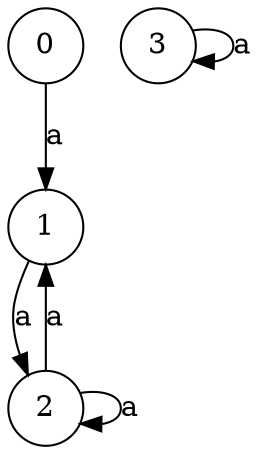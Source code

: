 digraph G {
"n0"[label="0"shape=circle color="black"];
"n1"[label="1"shape=circle color="black"];
"n2"[label="2"shape=circle color="black"];
"n3"[label="3"shape=circle color="black"];
{"n0"}->{"n1"}[label = "a" color="black" arrowhead="normal"];
{"n1"}->{"n2"}[label = "a" color="black" arrowhead="normal"];
{"n2"}->{"n2"}[label = "a" color="black" arrowhead="normal"];
{"n2"}->{"n1"}[label = "a" color="black" arrowhead="normal"];
{"n3"}->{"n3"}[label = "a" color="black" arrowhead="normal"];
}
